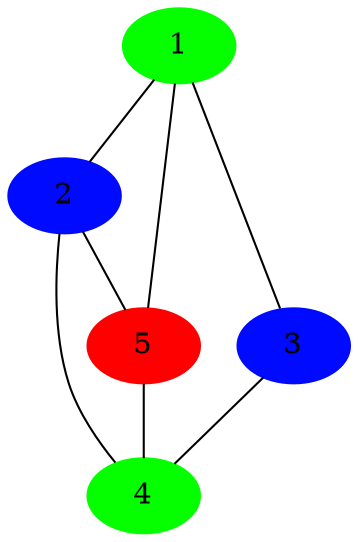 graph graphe_rep {
node  [style=filled,color=" 0.33 1.0 1.0"];
1
node  [style=filled,color=" 0.66 1.0 1.0"];
2
node  [style=filled,color=" 0.66 1.0 1.0"];
3
node  [style=filled,color=" 0.33 1.0 1.0"];
4
node  [style=filled,color=" 0.0 1.0 1.0"];
5
1 -- 2
1 -- 3
1 -- 5
2 -- 4
3 -- 4
2 -- 5
5 -- 4
}